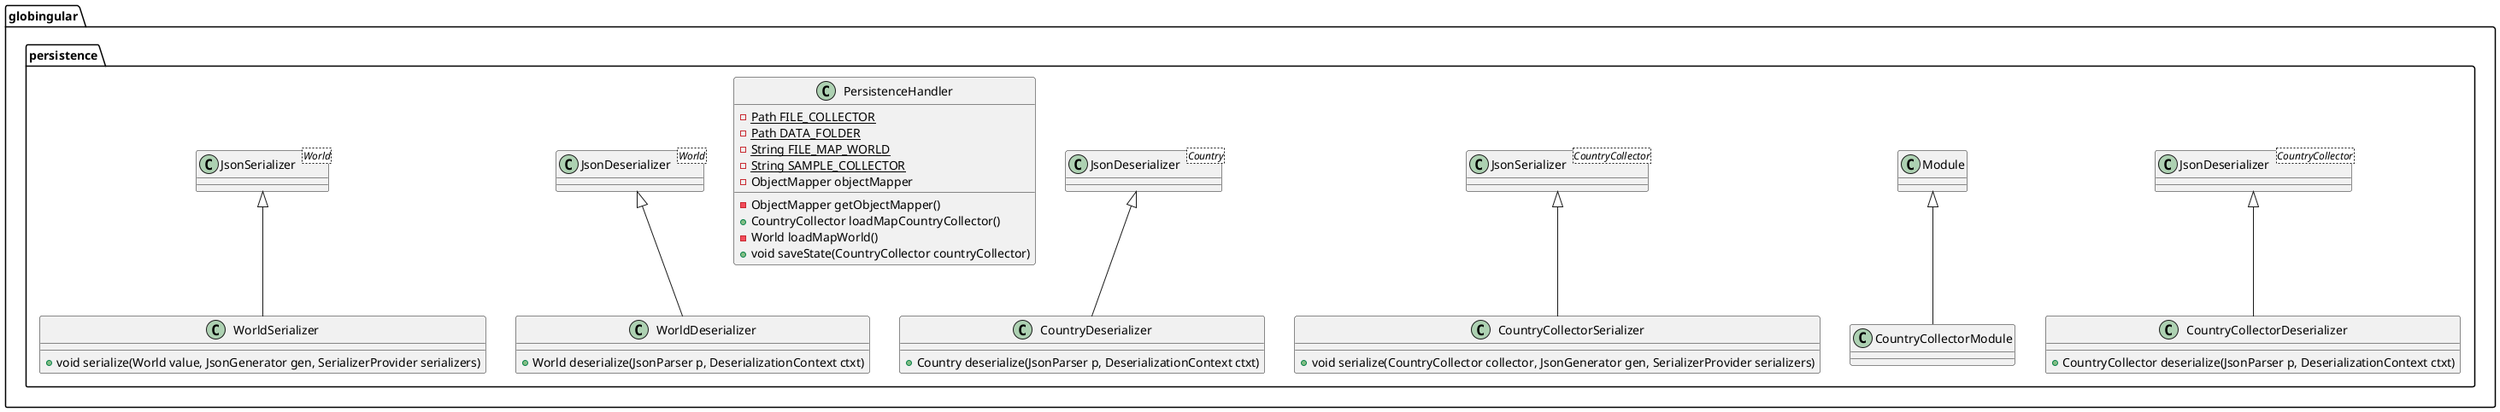 @startuml classes_persistence

skinparam PageMargin 50

package globingular.persistence {
	class CountryCollectorDeserializer [[java:CountryCollectorDeserializer]] {
		+CountryCollector deserialize(JsonParser p, DeserializationContext ctxt)
	}
	class "JsonDeserializer<CountryCollector>" as JsonDeserializer_CountryCollector_ {
	}
	JsonDeserializer_CountryCollector_ <|-- CountryCollectorDeserializer

	class CountryCollectorModule [[java:CountryCollectorModule]] {
	}
	class Module [[java:com.sun.tools.sjavac.Module]] {
	}
	Module <|-- CountryCollectorModule

	class CountryCollectorSerializer [[java:CountryCollectorSerializer]] {
		+void serialize(CountryCollector collector, JsonGenerator gen, SerializerProvider serializers)
	}
	class "JsonSerializer<CountryCollector>" as JsonSerializer_CountryCollector_ {
	}
	JsonSerializer_CountryCollector_ <|-- CountryCollectorSerializer

	class CountryDeserializer [[java:CountryDeserializer]] {
		+Country deserialize(JsonParser p, DeserializationContext ctxt)
	}
	class "JsonDeserializer<Country>" as JsonDeserializer_Country_ {
	}
	JsonDeserializer_Country_ <|-- CountryDeserializer

	class PersistenceHandler [[java:globingular.persistence.PersistenceHandler]] {
		-{static}Path FILE_COLLECTOR
		-{static}Path DATA_FOLDER
		-{static}String FILE_MAP_WORLD
		-{static}String SAMPLE_COLLECTOR
		-ObjectMapper objectMapper
		-ObjectMapper getObjectMapper()
		+CountryCollector loadMapCountryCollector()
		-World loadMapWorld()
		+void saveState(CountryCollector countryCollector)
	}

	class WorldDeserializer [[java:WorldDeserializer]] {
		+World deserialize(JsonParser p, DeserializationContext ctxt)
	}
	class "JsonDeserializer<World>" as JsonDeserializer_World_ {
	}
	JsonDeserializer_World_ <|-- WorldDeserializer

	class WorldSerializer [[java:WorldSerializer]] {
		+void serialize(World value, JsonGenerator gen, SerializerProvider serializers)
	}
	class "JsonSerializer<World>" as JsonSerializer_World_ {
	}
	JsonSerializer_World_ <|-- WorldSerializer
}

@enduml
